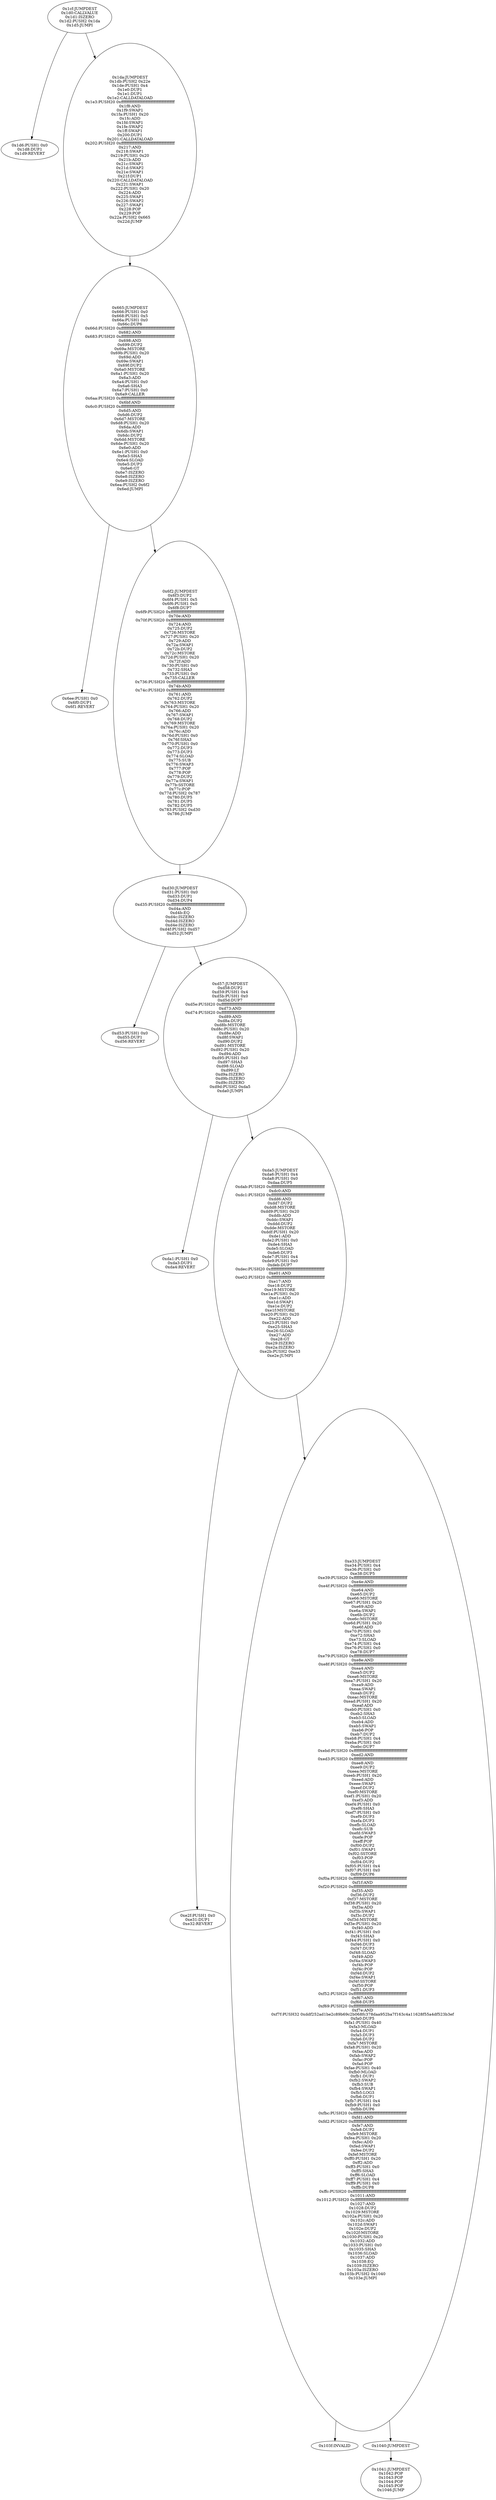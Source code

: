 digraph{
463[label="0x1cf:JUMPDEST
0x1d0:CALLVALUE
0x1d1:ISZERO
0x1d2:PUSH2 0x1da
0x1d5:JUMPI"]
463 -> 470
463 -> 474
470[label="0x1d6:PUSH1 0x0
0x1d8:DUP1
0x1d9:REVERT"]
474[label="0x1da:JUMPDEST
0x1db:PUSH2 0x22e
0x1de:PUSH1 0x4
0x1e0:DUP1
0x1e1:DUP1
0x1e2:CALLDATALOAD
0x1e3:PUSH20 0xffffffffffffffffffffffffffffffffffffffff
0x1f8:AND
0x1f9:SWAP1
0x1fa:PUSH1 0x20
0x1fc:ADD
0x1fd:SWAP1
0x1fe:SWAP2
0x1ff:SWAP1
0x200:DUP1
0x201:CALLDATALOAD
0x202:PUSH20 0xffffffffffffffffffffffffffffffffffffffff
0x217:AND
0x218:SWAP1
0x219:PUSH1 0x20
0x21b:ADD
0x21c:SWAP1
0x21d:SWAP2
0x21e:SWAP1
0x21f:DUP1
0x220:CALLDATALOAD
0x221:SWAP1
0x222:PUSH1 0x20
0x224:ADD
0x225:SWAP1
0x226:SWAP2
0x227:SWAP1
0x228:POP
0x229:POP
0x22a:PUSH2 0x665
0x22d:JUMP"]
474 -> 1637
1637[label="0x665:JUMPDEST
0x666:PUSH1 0x0
0x668:PUSH1 0x5
0x66a:PUSH1 0x0
0x66c:DUP6
0x66d:PUSH20 0xffffffffffffffffffffffffffffffffffffffff
0x682:AND
0x683:PUSH20 0xffffffffffffffffffffffffffffffffffffffff
0x698:AND
0x699:DUP2
0x69a:MSTORE
0x69b:PUSH1 0x20
0x69d:ADD
0x69e:SWAP1
0x69f:DUP2
0x6a0:MSTORE
0x6a1:PUSH1 0x20
0x6a3:ADD
0x6a4:PUSH1 0x0
0x6a6:SHA3
0x6a7:PUSH1 0x0
0x6a9:CALLER
0x6aa:PUSH20 0xffffffffffffffffffffffffffffffffffffffff
0x6bf:AND
0x6c0:PUSH20 0xffffffffffffffffffffffffffffffffffffffff
0x6d5:AND
0x6d6:DUP2
0x6d7:MSTORE
0x6d8:PUSH1 0x20
0x6da:ADD
0x6db:SWAP1
0x6dc:DUP2
0x6dd:MSTORE
0x6de:PUSH1 0x20
0x6e0:ADD
0x6e1:PUSH1 0x0
0x6e3:SHA3
0x6e4:SLOAD
0x6e5:DUP3
0x6e6:GT
0x6e7:ISZERO
0x6e8:ISZERO
0x6e9:ISZERO
0x6ea:PUSH2 0x6f2
0x6ed:JUMPI"]
1637 -> 1774
1637 -> 1778
1774[label="0x6ee:PUSH1 0x0
0x6f0:DUP1
0x6f1:REVERT"]
1778[label="0x6f2:JUMPDEST
0x6f3:DUP2
0x6f4:PUSH1 0x5
0x6f6:PUSH1 0x0
0x6f8:DUP7
0x6f9:PUSH20 0xffffffffffffffffffffffffffffffffffffffff
0x70e:AND
0x70f:PUSH20 0xffffffffffffffffffffffffffffffffffffffff
0x724:AND
0x725:DUP2
0x726:MSTORE
0x727:PUSH1 0x20
0x729:ADD
0x72a:SWAP1
0x72b:DUP2
0x72c:MSTORE
0x72d:PUSH1 0x20
0x72f:ADD
0x730:PUSH1 0x0
0x732:SHA3
0x733:PUSH1 0x0
0x735:CALLER
0x736:PUSH20 0xffffffffffffffffffffffffffffffffffffffff
0x74b:AND
0x74c:PUSH20 0xffffffffffffffffffffffffffffffffffffffff
0x761:AND
0x762:DUP2
0x763:MSTORE
0x764:PUSH1 0x20
0x766:ADD
0x767:SWAP1
0x768:DUP2
0x769:MSTORE
0x76a:PUSH1 0x20
0x76c:ADD
0x76d:PUSH1 0x0
0x76f:SHA3
0x770:PUSH1 0x0
0x772:DUP3
0x773:DUP3
0x774:SLOAD
0x775:SUB
0x776:SWAP3
0x777:POP
0x778:POP
0x779:DUP2
0x77a:SWAP1
0x77b:SSTORE
0x77c:POP
0x77d:PUSH2 0x787
0x780:DUP5
0x781:DUP5
0x782:DUP5
0x783:PUSH2 0xd30
0x786:JUMP"]
1778 -> 3376
3376[label="0xd30:JUMPDEST
0xd31:PUSH1 0x0
0xd33:DUP1
0xd34:DUP4
0xd35:PUSH20 0xffffffffffffffffffffffffffffffffffffffff
0xd4a:AND
0xd4b:EQ
0xd4c:ISZERO
0xd4d:ISZERO
0xd4e:ISZERO
0xd4f:PUSH2 0xd57
0xd52:JUMPI"]
3376 -> 3411
3376 -> 3415
3411[label="0xd53:PUSH1 0x0
0xd55:DUP1
0xd56:REVERT"]
3415[label="0xd57:JUMPDEST
0xd58:DUP2
0xd59:PUSH1 0x4
0xd5b:PUSH1 0x0
0xd5d:DUP7
0xd5e:PUSH20 0xffffffffffffffffffffffffffffffffffffffff
0xd73:AND
0xd74:PUSH20 0xffffffffffffffffffffffffffffffffffffffff
0xd89:AND
0xd8a:DUP2
0xd8b:MSTORE
0xd8c:PUSH1 0x20
0xd8e:ADD
0xd8f:SWAP1
0xd90:DUP2
0xd91:MSTORE
0xd92:PUSH1 0x20
0xd94:ADD
0xd95:PUSH1 0x0
0xd97:SHA3
0xd98:SLOAD
0xd99:LT
0xd9a:ISZERO
0xd9b:ISZERO
0xd9c:ISZERO
0xd9d:PUSH2 0xda5
0xda0:JUMPI"]
3415 -> 3489
3415 -> 3493
3489[label="0xda1:PUSH1 0x0
0xda3:DUP1
0xda4:REVERT"]
3493[label="0xda5:JUMPDEST
0xda6:PUSH1 0x4
0xda8:PUSH1 0x0
0xdaa:DUP5
0xdab:PUSH20 0xffffffffffffffffffffffffffffffffffffffff
0xdc0:AND
0xdc1:PUSH20 0xffffffffffffffffffffffffffffffffffffffff
0xdd6:AND
0xdd7:DUP2
0xdd8:MSTORE
0xdd9:PUSH1 0x20
0xddb:ADD
0xddc:SWAP1
0xddd:DUP2
0xdde:MSTORE
0xddf:PUSH1 0x20
0xde1:ADD
0xde2:PUSH1 0x0
0xde4:SHA3
0xde5:SLOAD
0xde6:DUP3
0xde7:PUSH1 0x4
0xde9:PUSH1 0x0
0xdeb:DUP7
0xdec:PUSH20 0xffffffffffffffffffffffffffffffffffffffff
0xe01:AND
0xe02:PUSH20 0xffffffffffffffffffffffffffffffffffffffff
0xe17:AND
0xe18:DUP2
0xe19:MSTORE
0xe1a:PUSH1 0x20
0xe1c:ADD
0xe1d:SWAP1
0xe1e:DUP2
0xe1f:MSTORE
0xe20:PUSH1 0x20
0xe22:ADD
0xe23:PUSH1 0x0
0xe25:SHA3
0xe26:SLOAD
0xe27:ADD
0xe28:GT
0xe29:ISZERO
0xe2a:ISZERO
0xe2b:PUSH2 0xe33
0xe2e:JUMPI"]
3493 -> 3631
3493 -> 3635
3631[label="0xe2f:PUSH1 0x0
0xe31:DUP1
0xe32:REVERT"]
3635[label="0xe33:JUMPDEST
0xe34:PUSH1 0x4
0xe36:PUSH1 0x0
0xe38:DUP5
0xe39:PUSH20 0xffffffffffffffffffffffffffffffffffffffff
0xe4e:AND
0xe4f:PUSH20 0xffffffffffffffffffffffffffffffffffffffff
0xe64:AND
0xe65:DUP2
0xe66:MSTORE
0xe67:PUSH1 0x20
0xe69:ADD
0xe6a:SWAP1
0xe6b:DUP2
0xe6c:MSTORE
0xe6d:PUSH1 0x20
0xe6f:ADD
0xe70:PUSH1 0x0
0xe72:SHA3
0xe73:SLOAD
0xe74:PUSH1 0x4
0xe76:PUSH1 0x0
0xe78:DUP7
0xe79:PUSH20 0xffffffffffffffffffffffffffffffffffffffff
0xe8e:AND
0xe8f:PUSH20 0xffffffffffffffffffffffffffffffffffffffff
0xea4:AND
0xea5:DUP2
0xea6:MSTORE
0xea7:PUSH1 0x20
0xea9:ADD
0xeaa:SWAP1
0xeab:DUP2
0xeac:MSTORE
0xead:PUSH1 0x20
0xeaf:ADD
0xeb0:PUSH1 0x0
0xeb2:SHA3
0xeb3:SLOAD
0xeb4:ADD
0xeb5:SWAP1
0xeb6:POP
0xeb7:DUP2
0xeb8:PUSH1 0x4
0xeba:PUSH1 0x0
0xebc:DUP7
0xebd:PUSH20 0xffffffffffffffffffffffffffffffffffffffff
0xed2:AND
0xed3:PUSH20 0xffffffffffffffffffffffffffffffffffffffff
0xee8:AND
0xee9:DUP2
0xeea:MSTORE
0xeeb:PUSH1 0x20
0xeed:ADD
0xeee:SWAP1
0xeef:DUP2
0xef0:MSTORE
0xef1:PUSH1 0x20
0xef3:ADD
0xef4:PUSH1 0x0
0xef6:SHA3
0xef7:PUSH1 0x0
0xef9:DUP3
0xefa:DUP3
0xefb:SLOAD
0xefc:SUB
0xefd:SWAP3
0xefe:POP
0xeff:POP
0xf00:DUP2
0xf01:SWAP1
0xf02:SSTORE
0xf03:POP
0xf04:DUP2
0xf05:PUSH1 0x4
0xf07:PUSH1 0x0
0xf09:DUP6
0xf0a:PUSH20 0xffffffffffffffffffffffffffffffffffffffff
0xf1f:AND
0xf20:PUSH20 0xffffffffffffffffffffffffffffffffffffffff
0xf35:AND
0xf36:DUP2
0xf37:MSTORE
0xf38:PUSH1 0x20
0xf3a:ADD
0xf3b:SWAP1
0xf3c:DUP2
0xf3d:MSTORE
0xf3e:PUSH1 0x20
0xf40:ADD
0xf41:PUSH1 0x0
0xf43:SHA3
0xf44:PUSH1 0x0
0xf46:DUP3
0xf47:DUP3
0xf48:SLOAD
0xf49:ADD
0xf4a:SWAP3
0xf4b:POP
0xf4c:POP
0xf4d:DUP2
0xf4e:SWAP1
0xf4f:SSTORE
0xf50:POP
0xf51:DUP3
0xf52:PUSH20 0xffffffffffffffffffffffffffffffffffffffff
0xf67:AND
0xf68:DUP5
0xf69:PUSH20 0xffffffffffffffffffffffffffffffffffffffff
0xf7e:AND
0xf7f:PUSH32 0xddf252ad1be2c89b69c2b068fc378daa952ba7f163c4a11628f55a4df523b3ef
0xfa0:DUP5
0xfa1:PUSH1 0x40
0xfa3:MLOAD
0xfa4:DUP1
0xfa5:DUP3
0xfa6:DUP2
0xfa7:MSTORE
0xfa8:PUSH1 0x20
0xfaa:ADD
0xfab:SWAP2
0xfac:POP
0xfad:POP
0xfae:PUSH1 0x40
0xfb0:MLOAD
0xfb1:DUP1
0xfb2:SWAP2
0xfb3:SUB
0xfb4:SWAP1
0xfb5:LOG3
0xfb6:DUP1
0xfb7:PUSH1 0x4
0xfb9:PUSH1 0x0
0xfbb:DUP6
0xfbc:PUSH20 0xffffffffffffffffffffffffffffffffffffffff
0xfd1:AND
0xfd2:PUSH20 0xffffffffffffffffffffffffffffffffffffffff
0xfe7:AND
0xfe8:DUP2
0xfe9:MSTORE
0xfea:PUSH1 0x20
0xfec:ADD
0xfed:SWAP1
0xfee:DUP2
0xfef:MSTORE
0xff0:PUSH1 0x20
0xff2:ADD
0xff3:PUSH1 0x0
0xff5:SHA3
0xff6:SLOAD
0xff7:PUSH1 0x4
0xff9:PUSH1 0x0
0xffb:DUP8
0xffc:PUSH20 0xffffffffffffffffffffffffffffffffffffffff
0x1011:AND
0x1012:PUSH20 0xffffffffffffffffffffffffffffffffffffffff
0x1027:AND
0x1028:DUP2
0x1029:MSTORE
0x102a:PUSH1 0x20
0x102c:ADD
0x102d:SWAP1
0x102e:DUP2
0x102f:MSTORE
0x1030:PUSH1 0x20
0x1032:ADD
0x1033:PUSH1 0x0
0x1035:SHA3
0x1036:SLOAD
0x1037:ADD
0x1038:EQ
0x1039:ISZERO
0x103a:ISZERO
0x103b:PUSH2 0x1040
0x103e:JUMPI"]
3635 -> 4159
3635 -> 4160
4159[label="0x103f:INVALID"]
4160[label="0x1040:JUMPDEST"]
4160 -> 4161
4161[label="0x1041:JUMPDEST
0x1042:POP
0x1043:POP
0x1044:POP
0x1045:POP
0x1046:JUMP"]

}
